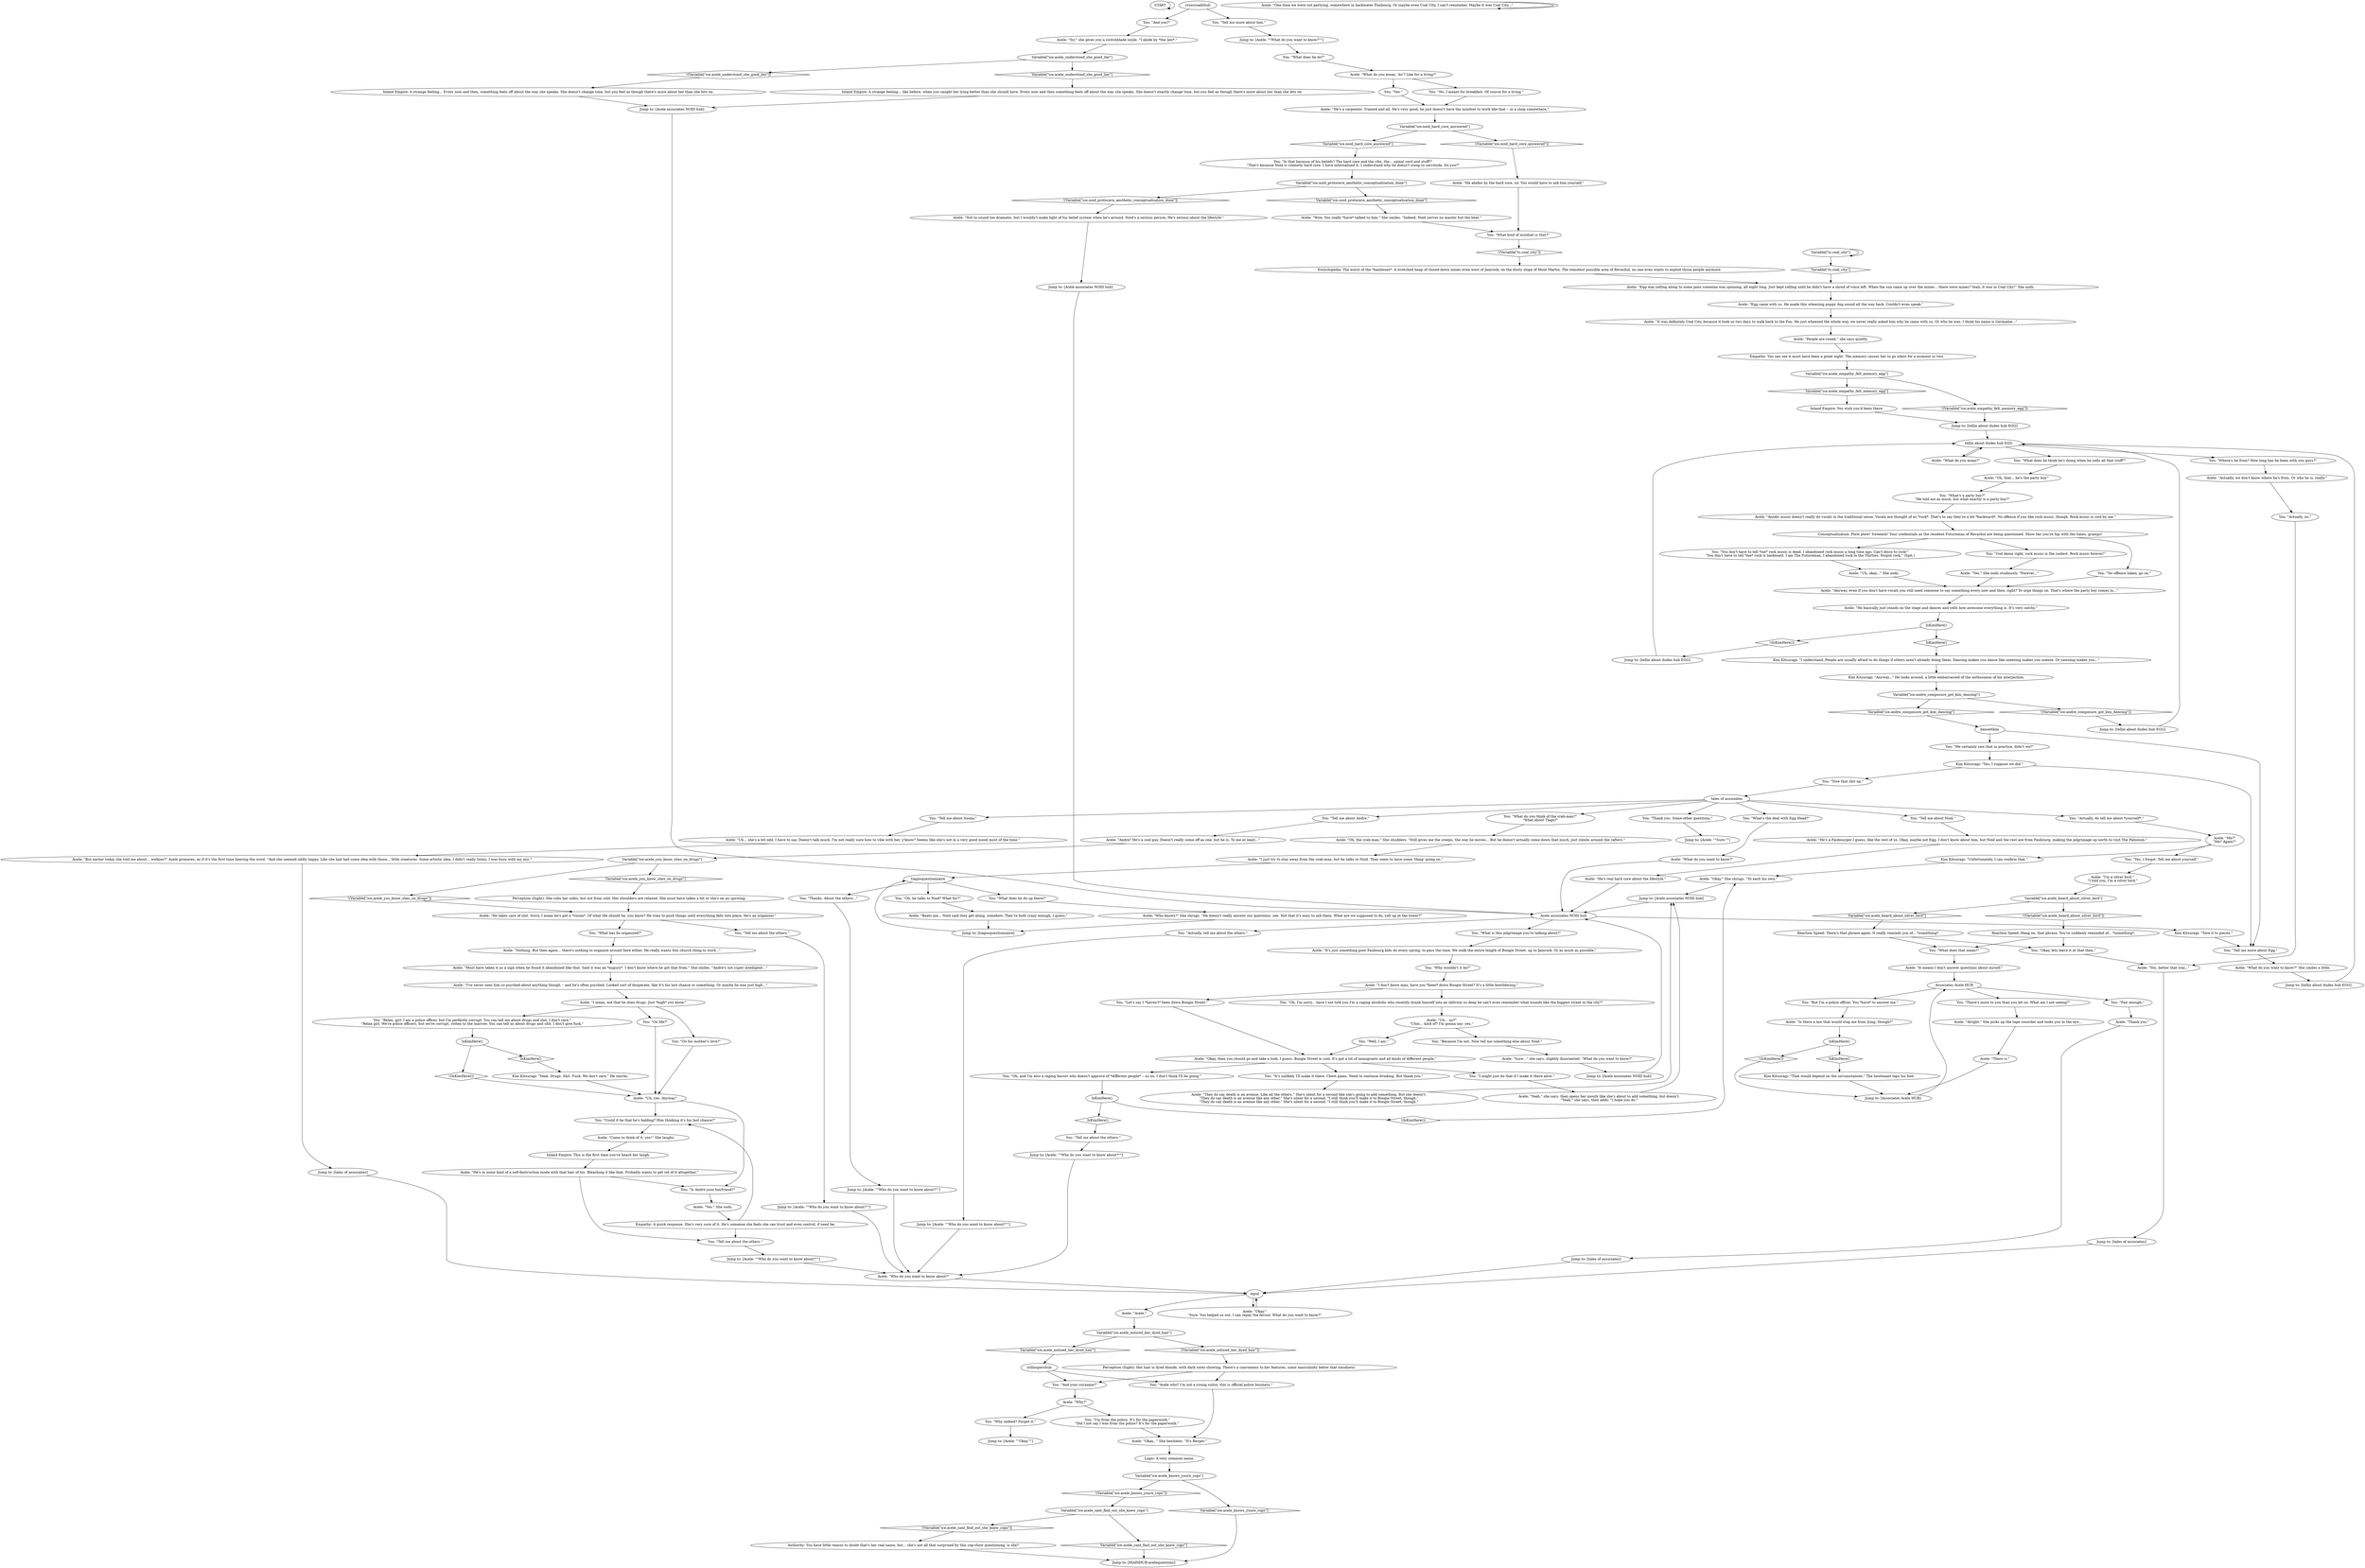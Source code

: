 # ICE / ACELE AND ASSOCIATES
# this is where the "ask about acele's associates" and "what's your name" branches are located.
# ==================================================
digraph G {
	  0 [label="START"];
	  1 [label="input"];
	  2 [label="tales of associates"];
	  3 [label="Kim Kitsuragi: \"Tore it to pieces.\""];
	  4 [label="You: \"What does he do?\""];
	  5 [label="Acele: \"What do you want to know?\""];
	  6 [label="Acele: \"What do you mean?\""];
	  7 [label="You: \"Tell me about the others.\""];
	  8 [label="Kim Kitsuragi: \"Unfortunately, I can confirm that.\""];
	  9 [label="You: \"Actually, no.\""];
	  10 [label="Acele: \"One time we were out partying, somewhere in backwater Faubourg. Or maybe even Coal City, I can't remember. Maybe it was Coal City...\""];
	  11 [label="Variable[\"tc.coal_city\"]"];
	  12 [label="Variable[\"tc.coal_city\"]", shape=diamond];
	  13 [label="!(Variable[\"tc.coal_city\"])", shape=diamond];
	  14 [label="Acele: \"He abides by the hard core, sir. You would have to ask him yourself.\""];
	  15 [label="You: \"What kind of mindset is that?\""];
	  16 [label="crossroadshub"];
	  17 [label="Acele: \"It means I don't answer questions about myself.\""];
	  18 [label="You: \"No offence taken, go on.\""];
	  19 [label="You: \"Actually, do tell me about *yourself*.\""];
	  20 [label="You: \"What is this pilgrimage you're talking about?\""];
	  21 [label="Jump to: [Associates Acele HUB]"];
	  22 [label="Acele: \"I've never seen him so psyched about anything though -- and he's often psyched. Looked sort of desperate, like it's his last chance or something. Or maybe he was just high...\""];
	  23 [label="Acele: \"Okay, then you should go and take a look, I guess. Boogie Street is cool. It's got a lot of immigrants and all kinds of different people.\""];
	  24 [label="You: \"Tell me more about him.\""];
	  25 [label="You: \"There's more to you than you let on. What am I not seeing?\""];
	  26 [label="Inland Empire: A strange feeling... Every now and then, something feels off about the way she speaks. She doesn't change tone, but you feel as though there's more about her than she lets on."];
	  27 [label="You: \"And your surname?\""];
	  28 [label="Jump to: [tiagosquestionnaire]"];
	  29 [label="You: \"What does he do up there?\""];
	  30 [label="Jump to: [Acele: \"\"Sure.\"\"]"];
	  31 [label="You: \"Yes, I forgot. Tell me about yourself.\""];
	  32 [label="Acele: \"I mean, not that he does drugs. Just *high* you know.\""];
	  33 [label="Jump to: [Acele: \"\"Who do you want to know about?\"\"]"];
	  34 [label="You: \"Yes.\""];
	  35 [label="Acele: \"Acele.\""];
	  36 [label="Jump to: [Acele associates NOID hub]"];
	  37 [label="You: \"Tell me about Soona.\""];
	  38 [label="Acele: \"Okay.\"\n\"Sure. You helped us out, I can repay the favour. What do you want to know?\""];
	  39 [label="Acele: \"What do you want to know?\" She smiles a little."];
	  40 [label="Acele: \"It was definitely Coal City, because it took us two days to walk back to the Fau. He just wheezed the whole way, we never really asked him why he came with us. Or who he was. I think his name is Germaine...\""];
	  41 [label="You: \"Tell me about the others.\""];
	  42 [label="You: \"No, I meant for breakfast. Of course for a living.\""];
	  43 [label="You: \"Is that because of his beliefs? The hard core and the ribs, the... spinal cord and stuff?\"\n\"That's because Noid is violently hard core. I have internalized it. I understand why he doesn't stoop to servitude. Do you?\""];
	  44 [label="Jump to: [Acele: \"\"What do you want to know?\"\"]"];
	  45 [label="Variable[\"ice.acele_noticed_her_dyed_hair\"]"];
	  46 [label="Variable[\"ice.acele_noticed_her_dyed_hair\"]", shape=diamond];
	  47 [label="!(Variable[\"ice.acele_noticed_her_dyed_hair\"])", shape=diamond];
	  48 [label="stillnoperchub"];
	  49 [label="Reaction Speed: There's that phrase again. It really reminds you of... *something*."];
	  50 [label="Logic: A very common name."];
	  51 [label="Acele: \"Uh, okay...\" She nods."];
	  52 [label="Acele: \"Anyway, even if you don't have vocals you still need someone to say something every now and then, right? To urge things on. That's where the party boy comes in...\""];
	  53 [label="You: \"You don't have to tell *me* rock music is dead. I abandoned rock music a long time ago. Can't disco to rock!\"\n\"You don't have to tell *me* rock is backward. I am The Futureman. I abandoned rock in the Thirties. Stupid rock.\" (Spit.)"];
	  54 [label="Conceptualization: Ptew ptew! Sweeesh! Your credentials as the resident Futureman of Revachol are being questioned. Show her you're hip with the times, gramps!"];
	  55 [label="Acele: \"He basically just stands on the stage and dances and yells how awesome everything is. It's very catchy.\""];
	  56 [label="IsKimHere()"];
	  57 [label="IsKimHere()", shape=diamond];
	  58 [label="!(IsKimHere())", shape=diamond];
	  59 [label="Variable[\"ice.acele_understood_she_good_lier\"]"];
	  60 [label="Variable[\"ice.acele_understood_she_good_lier\"]", shape=diamond];
	  61 [label="!(Variable[\"ice.acele_understood_she_good_lier\"])", shape=diamond];
	  62 [label="Variable[\"ice.acele_cant_find_out_she_knew_cops\"]"];
	  63 [label="Variable[\"ice.acele_cant_find_out_she_knew_cops\"]", shape=diamond];
	  64 [label="!(Variable[\"ice.acele_cant_find_out_she_knew_cops\"])", shape=diamond];
	  65 [label="Acele: \"He's real hard core about the lifestyle.\""];
	  66 [label="Acele: \"Beats me... Noid said they get along, somehow. They're both crazy enough, I guess.\""];
	  67 [label="Acele: \"Come to think of it, yes!\" She laughs."];
	  68 [label="You: \"Could it be that he's balding? Him thinking it's his last chance?\""];
	  69 [label="You: \"What does that mean?\""];
	  70 [label="Kim Kitsuragi: \"Anyway...\" He looks around, a little embarrassed of the enthusiasm of his interjection."];
	  71 [label="Kim Kitsuragi: \"That would depend on the circumstances.\" The lieutenant taps his foot."];
	  72 [label="Acele: \"Sure...\" she says, slightly disoriented. \"What do you want to know?\""];
	  73 [label="You: \"And you?\""];
	  74 [label="Acele: \"Why?\""];
	  75 [label="Variable[\"ice.acele_knows_youre_cops\"]"];
	  76 [label="Variable[\"ice.acele_knows_youre_cops\"]", shape=diamond];
	  77 [label="!(Variable[\"ice.acele_knows_youre_cops\"])", shape=diamond];
	  78 [label="Acele: \"Oh, the crab-man.\" She shudders. \"Still gives me the creeps, the way he moves... But he doesn't actually come down that much, just climbs around the rafters.\""];
	  79 [label="You: \"Okay, lets leave it at that then.\""];
	  80 [label="Kim Kitsuragi: \"I understand. People are usually afraid to do things if others aren't already doing them. Dancing makes you dance like sneezing makes you sneeze. Or yawning makes you...\""];
	  81 [label="Empathy: You can see it must have been a great night. The memory causes her to go silent for a moment or two."];
	  82 [label="Acele: \"It's just something poor Faubourg kids do every spring, to pass the time. We walk the entire length of Boogie Street, up to Jamrock. Or as much as possible.\""];
	  83 [label="danceitkim"];
	  84 [label="Acele: \"There is.\""];
	  85 [label="You: \"What do you think of the crab-man?\"\n\"What about Tiago?\""];
	  86 [label="Acele: \"Andre? He's a cool guy. Doesn't really come off as one, but he is. To me at least...\""];
	  87 [label="Acele: \"Is there a law that would stop me from lying, though?\""];
	  88 [label="Acele associates NOID hub"];
	  89 [label="Acele: \"I'm a silver bird.\"\n\"I told you, I'm a silver bird.\""];
	  90 [label="Jump to: [tales of associates]"];
	  91 [label="Acele: \"Egg was yelling along to some jams someone was spinning, all night long. Just kept yelling until he didn't have a shred of voice left. When the sun came up over the mines... there were mines? Yeah, it was in Coal City!\" She nods."];
	  92 [label="You: \"Oh, and I'm also a raging fascist who doesn't approve of *different people* -- so no, I don't think I'll be going.\""];
	  93 [label="You: \"Relax, girl. I am a police officer, but I'm perfectly corrupt. You can tell me about drugs and shit, I don't care.\"\n\"Relax girl. We're police officers, but we're corrupt, rotten to the marrow. You can tell us about drugs and shit, I don't give fuck.\""];
	  94 [label="Acele: \"He's a carpenter. Trained and all. He's very good, he just doesn't have the mindset to work like that -- in a shop somewhere.\""];
	  95 [label="Acele: \"Yeah,\" she says, then opens her mouth like she's about to add something, but doesn't.\n\"Yeah,\" she says, then adds: \"I hope you do.\""];
	  96 [label="You: \"Acele who? I'm not a young suitor, this is official police business.\""];
	  97 [label="Variable[\"ice.acele_heard_about_silver_bird\"]"];
	  98 [label="Variable[\"ice.acele_heard_about_silver_bird\"]", shape=diamond];
	  99 [label="!(Variable[\"ice.acele_heard_about_silver_bird\"])", shape=diamond];
	  100 [label="Jump to: [tales of associates]"];
	  101 [label="Acele: \"I don't know man, have you *been* down Boogie Street? It's a little bewildering.\""];
	  102 [label="Perception (Sight): She rubs her sides, but not from cold. Her shoulders are relaxed. She must have taken a hit or she's on an upswing."];
	  103 [label="Acele: \"He's a Faubourger I guess, like the rest of us. Okay, maybe not Egg, I don't know about him, but Noid and the rest are from Faubourg, making the pilgrimage up north to visit The Paliseum.\""];
	  104 [label="Inland Empire: This is the first time you've heard her laugh."];
	  105 [label="Acele: \"Yes.\" She nods studiously. \"Forever...\""];
	  106 [label="You: \"Fair enough.\""];
	  107 [label="Jump to: [tales of associates]"];
	  108 [label="Acele: \"People are sweet,\" she says quietly."];
	  109 [label="Acele: \"They do say death is an avenue. Like all the others.\" She's silent for a second like she's going to add something. But she doesn't.\n\"They do say death is an avenue like any other.\" She's silent for a second. \"I still think you'll make it to Boogie Street, though.\"\n\"They do say death is an avenue like any other.\" She's silent for a second. \"I still think you'll make it to Boogie Street, though.\""];
	  110 [label="You: \"Why indeed? Forget it.\""];
	  111 [label="Encyclopedia: The worst of the *banlieues*. A wretched heap of closed-down mines even west of Jamrock, on the dusty slope of Mont Martin. The remotest possible area of Revachol, no one even wants to exploit those people anymore."];
	  112 [label="You: \"Thank you. Some other questions.\""];
	  113 [label="Acele: \"Actually, we don't know where he's from. Or who he is, really.\""];
	  114 [label="You: \"Tell me more about Egg.\""];
	  115 [label="Variable[\"ice.noid_hard_core_answered\"]"];
	  116 [label="Variable[\"ice.noid_hard_core_answered\"]", shape=diamond];
	  117 [label="!(Variable[\"ice.noid_hard_core_answered\"])", shape=diamond];
	  118 [label="Acele: \"Uh... no?\"\n\"Uhm... kind of? I'm gonna say: yes.\""];
	  119 [label="Perception (Sight): Her hair is dyed blonde, with dark roots showing. There's a coarseness to her features, some masculinity below that timidness."];
	  120 [label="Jump to: [tellin about dudes hub EGG]"];
	  121 [label="You: \"What's a party boy?\"\n\"He told me as much, but what exactly is a party boy?\""];
	  122 [label="You: \"God damn right, rock music is the coolest. Rock music forever!\""];
	  123 [label="Variable[\"ice.acele_empathy_felt_memory_egg\"]"];
	  124 [label="Variable[\"ice.acele_empathy_felt_memory_egg\"]", shape=diamond];
	  125 [label="!(Variable[\"ice.acele_empathy_felt_memory_egg\"])", shape=diamond];
	  126 [label="IsKimHere()"];
	  127 [label="IsKimHere()", shape=diamond];
	  128 [label="!(IsKimHere())", shape=diamond];
	  129 [label="Acele: \"What do you mean, 'do'? Like for a living?\""];
	  130 [label="Acele: \"Sir,\" she gives you a switchblade smile. \"I abide by *the law*.\""];
	  131 [label="Acele: \"I just try to stay away from the crab-man, but he talks to Noid. They seem to have some 'thing' going on.\""];
	  132 [label="Variable[\"ice.acele_you_know_shes_on_drugs\"]"];
	  133 [label="Variable[\"ice.acele_you_know_shes_on_drugs\"]", shape=diamond];
	  134 [label="!(Variable[\"ice.acele_you_know_shes_on_drugs\"])", shape=diamond];
	  135 [label="Acele: \"Uh, yes. Anyway.\""];
	  136 [label="You: \"Tore that shit up.\""];
	  137 [label="You: \"Is Andre your boyfriend?\""];
	  138 [label="Acele: \"Okay...\" She hesitates. \"It's Berger.\""];
	  139 [label="Jump to: [Acele: \"\"Okay.\"\"]"];
	  140 [label="You: \"I'm from the police. It's for the paperwork.\"\n\"Did I not say I was from the police? It's for the paperwork.\" "];
	  141 [label="tiagosquestionnaire"];
	  142 [label="You: \"Why wouldn't it be?\""];
	  143 [label="You: \"What's the deal with Egg Head?\""];
	  144 [label="You: \"What does he think he's doing when he yells all that stuff?\""];
	  145 [label="Acele: \"Me?\"\n\"Me? Again?\""];
	  146 [label="Jump to: [Acele: \"\"Who do you want to know about?\"\"]"];
	  147 [label="Jump to: [Acele: \"\"Who do you want to know about?\"\"]"];
	  148 [label="You: \"Actually, tell me about the others.\""];
	  149 [label="IsKimHere()"];
	  150 [label="IsKimHere()", shape=diamond];
	  151 [label="!(IsKimHere())", shape=diamond];
	  152 [label="Variable[\"ice.andre_composure_got_kim_dancing\"]"];
	  153 [label="Variable[\"ice.andre_composure_got_kim_dancing\"]", shape=diamond];
	  154 [label="!(Variable[\"ice.andre_composure_got_kim_dancing\"])", shape=diamond];
	  155 [label="Acele: \"Must have taken it as a sign when he found it abandoned like that. Said it was an *augury*. I don't know where he got that from.\" She smiles. \"Andre's not super intelligent...\""];
	  156 [label="Acele: \"Uh... she's a bit odd, I have to say. Doesn't talk much. I'm not really sure how to vibe with her, y'know? Seems like she's not in a very good mood most of the time.\""];
	  157 [label="You: \"Oh, I'm sorry... have I not told you I'm a raging alcoholic who recently drank himself into an oblivion so deep he can't even remember what sounds like the biggest street in the city?\""];
	  158 [label="Acele: \"Who do you want to know about?\""];
	  159 [label="Acele: \"Yes, better that way...\""];
	  160 [label="Jump to: [Acele associates NOID hub]"];
	  161 [label="Empathy: A quick response. She's very sure of it. He's someone she feels she can trust and even control, if need be."];
	  162 [label="Acele: \"But earlier today she told me about... welkins?\" Acele grimaces, as if it's the first time hearing the word. \"And she seemed oddly happy. Like she had had some idea with those... little creatures. Some artistic idea. I didn't really listen, I was busy with my mic.\""];
	  163 [label="Acele: \"He's in some kind of a self-destruction mode with that hair of his. Bleaching it like that. Probably wants to get rid of it altogether.\""];
	  164 [label="Inland Empire: You wish you'd been there."];
	  165 [label="Acele: \"He takes care of shit. Sorry, I mean he's got a *vision*. Of what life should be, you know? He tries to push things until everything falls into place. He's an organizer.\""];
	  166 [label="Associates Acele HUB"];
	  167 [label="Acele: \"Thank you.\""];
	  168 [label="You: \"Let's say I *haven't* been down Boogie Street.\""];
	  169 [label="Inland Empire: A strange feeling... like before, when you caught her lying better than she should have. Every now and then something feels off about the way she speaks. She doesn't exactly change tone, but you feel as though there's more about her than she lets on."];
	  170 [label="You: \"Tell me about Andre.\""];
	  171 [label="You: \"Where's he from? How long has he been with you guys?\""];
	  172 [label="Jump to: [Acele: \"\"Who do you want to know about?\"\"]"];
	  173 [label="Kim Kitsuragi: \"Yeah. Drugs. Shit. Fuck. We don't care.\" He smirks."];
	  174 [label="Acele: \"Wow. You really *have* talked to him.\" She smiles. \"Indeed. Noid serves no master but the beat.\""];
	  175 [label="You: \"Because I'm not. Now tell me something else about Noid.\""];
	  176 [label="You: \"Well, I am.\""];
	  177 [label="Jump to: [tellin about dudes hub EGG]"];
	  178 [label="Reaction Speed: Hang on, that phrase. You're suddenly reminded of... *something*."];
	  179 [label="You: \"Tell me about Noid.\""];
	  180 [label="You: \"But I'm a police officer. You *have* to answer me.\""];
	  181 [label="You: \"Tell me about the others.\""];
	  182 [label="tellin about dudes hub EGG"];
	  183 [label="Acele: \"Egg came with us. He made this wheezing puppy dog sound all the way back. Couldn't even speak.\""];
	  184 [label="You: \"It's unlikely I'll make it there. Chest pains. Need to continue drinking. But thank you.\""];
	  185 [label="You: \"I might just do that if I make it there alive.\""];
	  186 [label="You: \"We certainly saw that in practice, didn't we?\""];
	  187 [label="Acele: \"Nothing. But then again... there's nothing to organize around here either. He really wants this church thing to work...\""];
	  188 [label="Acele: \"Yes.\" She nods."];
	  189 [label="Jump to: [MAINHUB-acelequestions]"];
	  190 [label="You: \"Thanks. About the others...\""];
	  191 [label="Acele: \"Who knows?\" She shrugs. \"He doesn't really answer our questions, see. Not that it's easy to ask them. What are we supposed to do, yell up at the tower?\""];
	  192 [label="Acele: \"Anodic music doesn't really do vocals in the traditional sense. Vocals are thought of as *rock*. That's to say they're a bit *backward*. No offence if you like rock music, though. Rock music is cool by me.\""];
	  193 [label="Kim Kitsuragi: \"Yes, I suppose we did.\""];
	  194 [label="Acele: \"Okay.\" She shrugs. \"To each his own.\""];
	  195 [label="Jump to: [tellin about dudes hub EGG]"];
	  196 [label="IsKimHere()"];
	  197 [label="IsKimHere()", shape=diamond];
	  198 [label="!(IsKimHere())", shape=diamond];
	  199 [label="Variable[\"ice.noid_protorave_aesthetic_conceptualization_done\"]"];
	  200 [label="Variable[\"ice.noid_protorave_aesthetic_conceptualization_done\"]", shape=diamond];
	  201 [label="!(Variable[\"ice.noid_protorave_aesthetic_conceptualization_done\"])", shape=diamond];
	  202 [label="Acele: \"Not to sound too dramatic, but I wouldn't make light of his belief system when he's around. Noid's a serious person. He's serious about the lifestyle.\""];
	  203 [label="Authority: You have little reason to doubt that's her real name, but... she's not all that surprised by this cop-show questioning, is she?"];
	  204 [label="Jump to: [Acele: \"\"Who do you want to know about?\"\"]"];
	  205 [label="Acele: \"Oh, that... he's the party boy.\""];
	  206 [label="You: \"On his mother's love?\""];
	  207 [label="You: \"On life?\""];
	  208 [label="Jump to: [Acele associates NOID hub]"];
	  209 [label="You: \"What has he organized?\""];
	  210 [label="Jump to: [Acele associates NOID hub]"];
	  211 [label="Acele: \"Alright.\" She picks up the tape recorder and looks you in the eye..."];
	  212 [label="Jump to: [tellin about dudes hub EGG]"];
	  213 [label="You: \"Oh, he talks to Noid? What for?\""];
	  0 -> 0
	  1 -> 35
	  1 -> 38
	  2 -> 37
	  2 -> 170
	  2 -> 143
	  2 -> 112
	  2 -> 179
	  2 -> 19
	  2 -> 85
	  3 -> 114
	  4 -> 129
	  5 -> 88
	  6 -> 182
	  7 -> 146
	  8 -> 194
	  9 -> 159
	  10 -> 10
	  11 -> 11
	  11 -> 12
	  12 -> 91
	  13 -> 111
	  14 -> 15
	  15 -> 13
	  16 -> 24
	  16 -> 73
	  17 -> 166
	  18 -> 52
	  19 -> 145
	  20 -> 82
	  21 -> 166
	  22 -> 32
	  23 -> 184
	  23 -> 185
	  23 -> 92
	  24 -> 44
	  25 -> 211
	  26 -> 208
	  27 -> 74
	  28 -> 141
	  29 -> 191
	  31 -> 89
	  32 -> 93
	  32 -> 206
	  32 -> 207
	  33 -> 158
	  34 -> 94
	  35 -> 45
	  36 -> 88
	  37 -> 156
	  38 -> 1
	  39 -> 212
	  40 -> 108
	  41 -> 33
	  42 -> 94
	  43 -> 199
	  44 -> 4
	  45 -> 46
	  45 -> 47
	  46 -> 48
	  47 -> 119
	  48 -> 96
	  48 -> 27
	  49 -> 69
	  49 -> 79
	  50 -> 75
	  51 -> 52
	  52 -> 55
	  53 -> 51
	  54 -> 122
	  54 -> 18
	  54 -> 53
	  55 -> 149
	  56 -> 57
	  56 -> 58
	  57 -> 71
	  58 -> 21
	  59 -> 60
	  59 -> 61
	  60 -> 169
	  61 -> 26
	  62 -> 64
	  62 -> 63
	  63 -> 189
	  64 -> 203
	  65 -> 88
	  66 -> 28
	  67 -> 104
	  68 -> 67
	  69 -> 17
	  70 -> 152
	  71 -> 21
	  72 -> 210
	  73 -> 130
	  74 -> 140
	  74 -> 110
	  75 -> 76
	  75 -> 77
	  76 -> 189
	  77 -> 62
	  78 -> 131
	  79 -> 159
	  80 -> 70
	  81 -> 123
	  82 -> 142
	  83 -> 186
	  83 -> 114
	  84 -> 21
	  85 -> 78
	  86 -> 132
	  87 -> 56
	  88 -> 148
	  88 -> 3
	  88 -> 20
	  89 -> 97
	  90 -> 1
	  91 -> 183
	  92 -> 196
	  93 -> 126
	  94 -> 115
	  95 -> 160
	  96 -> 138
	  97 -> 98
	  97 -> 99
	  98 -> 49
	  99 -> 178
	  100 -> 1
	  101 -> 168
	  101 -> 157
	  102 -> 165
	  103 -> 65
	  104 -> 163
	  105 -> 52
	  106 -> 167
	  107 -> 1
	  108 -> 81
	  109 -> 160
	  110 -> 139
	  111 -> 91
	  112 -> 30
	  113 -> 9
	  114 -> 39
	  115 -> 116
	  115 -> 117
	  116 -> 43
	  117 -> 14
	  118 -> 176
	  118 -> 175
	  119 -> 96
	  119 -> 27
	  120 -> 182
	  121 -> 192
	  122 -> 105
	  123 -> 124
	  123 -> 125
	  124 -> 164
	  125 -> 195
	  126 -> 128
	  126 -> 127
	  127 -> 173
	  128 -> 135
	  129 -> 34
	  129 -> 42
	  130 -> 59
	  131 -> 141
	  132 -> 133
	  132 -> 134
	  133 -> 102
	  134 -> 165
	  135 -> 137
	  135 -> 68
	  136 -> 2
	  137 -> 188
	  138 -> 50
	  140 -> 138
	  141 -> 29
	  141 -> 213
	  141 -> 190
	  142 -> 101
	  143 -> 5
	  144 -> 205
	  145 -> 8
	  145 -> 31
	  146 -> 158
	  147 -> 158
	  148 -> 147
	  149 -> 150
	  149 -> 151
	  150 -> 80
	  151 -> 120
	  152 -> 153
	  152 -> 154
	  153 -> 83
	  154 -> 177
	  155 -> 22
	  156 -> 162
	  157 -> 118
	  158 -> 1
	  159 -> 90
	  160 -> 88
	  161 -> 68
	  161 -> 181
	  162 -> 100
	  163 -> 137
	  163 -> 181
	  164 -> 195
	  165 -> 209
	  165 -> 41
	  166 -> 25
	  166 -> 106
	  166 -> 180
	  167 -> 107
	  168 -> 23
	  169 -> 208
	  170 -> 86
	  171 -> 113
	  172 -> 158
	  173 -> 135
	  174 -> 15
	  175 -> 72
	  176 -> 23
	  177 -> 182
	  178 -> 69
	  178 -> 79
	  179 -> 103
	  180 -> 87
	  181 -> 172
	  182 -> 144
	  182 -> 171
	  182 -> 6
	  183 -> 40
	  184 -> 109
	  185 -> 95
	  186 -> 193
	  187 -> 155
	  188 -> 161
	  190 -> 204
	  191 -> 28
	  192 -> 54
	  193 -> 136
	  193 -> 114
	  194 -> 160
	  195 -> 182
	  196 -> 197
	  196 -> 198
	  197 -> 7
	  198 -> 194
	  199 -> 200
	  199 -> 201
	  200 -> 174
	  201 -> 202
	  202 -> 36
	  203 -> 189
	  204 -> 158
	  205 -> 121
	  206 -> 135
	  207 -> 135
	  208 -> 88
	  209 -> 187
	  210 -> 88
	  211 -> 84
	  212 -> 182
	  213 -> 66
}

